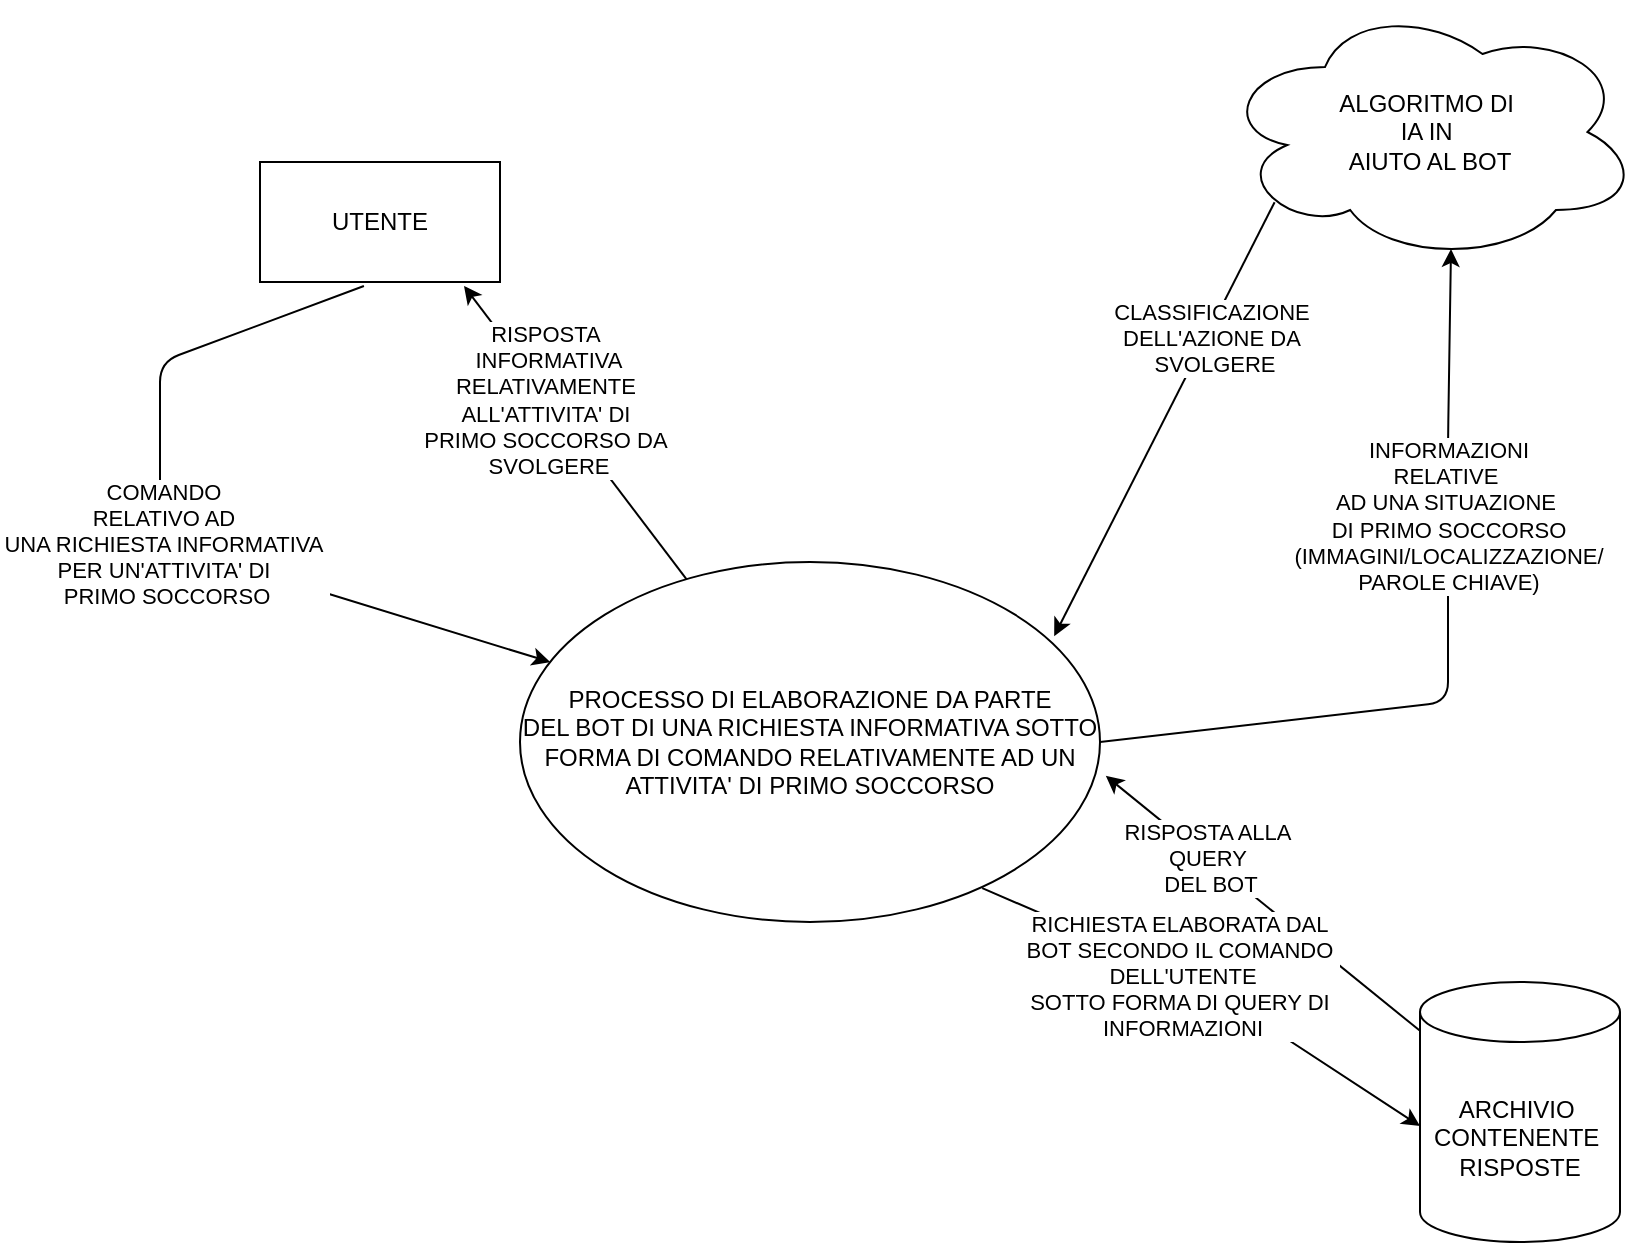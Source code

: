 <mxfile version="14.4.5" type="github">
  <diagram id="4DOZYZULpae04CoY8hZ3" name="Page-1">
    <mxGraphModel dx="1422" dy="794" grid="1" gridSize="10" guides="1" tooltips="1" connect="1" arrows="1" fold="1" page="1" pageScale="1" pageWidth="827" pageHeight="1169" math="0" shadow="0">
      <root>
        <mxCell id="0" />
        <mxCell id="1" parent="0" />
        <mxCell id="xERufU_nXvcKX3jVhLkJ-1" value="PROCESSO DI ELABORAZIONE DA PARTE &lt;br&gt;DEL BOT DI UNA RICHIESTA INFORMATIVA SOTTO FORMA DI COMANDO RELATIVAMENTE AD UN ATTIVITA&#39; DI PRIMO SOCCORSO" style="ellipse;whiteSpace=wrap;html=1;" vertex="1" parent="1">
          <mxGeometry x="260" y="420" width="290" height="180" as="geometry" />
        </mxCell>
        <mxCell id="xERufU_nXvcKX3jVhLkJ-2" value="UTENTE" style="rounded=0;whiteSpace=wrap;html=1;" vertex="1" parent="1">
          <mxGeometry x="130" y="220" width="120" height="60" as="geometry" />
        </mxCell>
        <mxCell id="xERufU_nXvcKX3jVhLkJ-3" value="" style="endArrow=classic;html=1;entryX=0.85;entryY=1.033;entryDx=0;entryDy=0;entryPerimeter=0;" edge="1" parent="1" source="xERufU_nXvcKX3jVhLkJ-1" target="xERufU_nXvcKX3jVhLkJ-2">
          <mxGeometry width="50" height="50" relative="1" as="geometry">
            <mxPoint x="390" y="320" as="sourcePoint" />
            <mxPoint x="440" y="270" as="targetPoint" />
          </mxGeometry>
        </mxCell>
        <mxCell id="xERufU_nXvcKX3jVhLkJ-10" value="RISPOSTA&amp;nbsp;&lt;br&gt;INFORMATIVA&lt;br&gt;RELATIVAMENTE&amp;nbsp;&lt;br&gt;ALL&#39;ATTIVITA&#39; DI&amp;nbsp;&lt;br&gt;PRIMO SOCCORSO DA&amp;nbsp;&lt;br&gt;SVOLGERE" style="edgeLabel;html=1;align=center;verticalAlign=middle;resizable=0;points=[];" vertex="1" connectable="0" parent="xERufU_nXvcKX3jVhLkJ-3">
          <mxGeometry x="0.222" relative="1" as="geometry">
            <mxPoint x="-1" as="offset" />
          </mxGeometry>
        </mxCell>
        <mxCell id="xERufU_nXvcKX3jVhLkJ-7" value="COMANDO&amp;nbsp;&lt;br&gt;RELATIVO AD&amp;nbsp;&lt;br&gt;UNA RICHIESTA INFORMATIVA&amp;nbsp;&lt;br&gt;PER UN&#39;ATTIVITA&#39; DI&amp;nbsp;&lt;br&gt;PRIMO SOCCORSO" style="endArrow=classic;html=1;exitX=0.433;exitY=1.033;exitDx=0;exitDy=0;exitPerimeter=0;" edge="1" parent="1" source="xERufU_nXvcKX3jVhLkJ-2" target="xERufU_nXvcKX3jVhLkJ-1">
          <mxGeometry width="50" height="50" relative="1" as="geometry">
            <mxPoint x="390" y="310" as="sourcePoint" />
            <mxPoint x="440" y="260" as="targetPoint" />
            <Array as="points">
              <mxPoint x="80" y="320" />
              <mxPoint x="80" y="360" />
              <mxPoint x="80" y="410" />
            </Array>
          </mxGeometry>
        </mxCell>
        <mxCell id="xERufU_nXvcKX3jVhLkJ-11" value="ARCHIVIO&amp;nbsp;&lt;br&gt;CONTENENTE&amp;nbsp;&lt;br&gt;RISPOSTE" style="shape=cylinder3;whiteSpace=wrap;html=1;boundedLbl=1;backgroundOutline=1;size=15;" vertex="1" parent="1">
          <mxGeometry x="710" y="630" width="100" height="130" as="geometry" />
        </mxCell>
        <mxCell id="xERufU_nXvcKX3jVhLkJ-12" value="" style="endArrow=classic;html=1;entryX=1.01;entryY=0.594;entryDx=0;entryDy=0;entryPerimeter=0;" edge="1" parent="1" source="xERufU_nXvcKX3jVhLkJ-11" target="xERufU_nXvcKX3jVhLkJ-1">
          <mxGeometry width="50" height="50" relative="1" as="geometry">
            <mxPoint x="390" y="420" as="sourcePoint" />
            <mxPoint x="440" y="370" as="targetPoint" />
          </mxGeometry>
        </mxCell>
        <mxCell id="xERufU_nXvcKX3jVhLkJ-13" value="RISPOSTA ALLA&amp;nbsp;&lt;br&gt;QUERY&amp;nbsp;&lt;br&gt;DEL BOT" style="edgeLabel;html=1;align=center;verticalAlign=middle;resizable=0;points=[];" vertex="1" connectable="0" parent="xERufU_nXvcKX3jVhLkJ-12">
          <mxGeometry x="0.356" y="-1" relative="1" as="geometry">
            <mxPoint as="offset" />
          </mxGeometry>
        </mxCell>
        <mxCell id="xERufU_nXvcKX3jVhLkJ-14" value="" style="endArrow=classic;html=1;entryX=0;entryY=0.554;entryDx=0;entryDy=0;entryPerimeter=0;exitX=0.797;exitY=0.906;exitDx=0;exitDy=0;exitPerimeter=0;" edge="1" parent="1" source="xERufU_nXvcKX3jVhLkJ-1" target="xERufU_nXvcKX3jVhLkJ-11">
          <mxGeometry width="50" height="50" relative="1" as="geometry">
            <mxPoint x="390" y="610" as="sourcePoint" />
            <mxPoint x="440" y="560" as="targetPoint" />
            <Array as="points">
              <mxPoint x="600" y="630" />
            </Array>
          </mxGeometry>
        </mxCell>
        <mxCell id="xERufU_nXvcKX3jVhLkJ-17" value="RICHIESTA ELABORATA DAL&amp;nbsp;&lt;br&gt;BOT SECONDO IL COMANDO&amp;nbsp;&lt;br&gt;DELL&#39;UTENTE&lt;br&gt;SOTTO FORMA DI QUERY DI&amp;nbsp;&lt;br&gt;INFORMAZIONI" style="edgeLabel;html=1;align=center;verticalAlign=middle;resizable=0;points=[];" vertex="1" connectable="0" parent="xERufU_nXvcKX3jVhLkJ-14">
          <mxGeometry x="-0.128" y="-1" relative="1" as="geometry">
            <mxPoint as="offset" />
          </mxGeometry>
        </mxCell>
        <mxCell id="xERufU_nXvcKX3jVhLkJ-18" value="ALGORITMO DI&amp;nbsp;&lt;br&gt;IA IN&amp;nbsp;&lt;br&gt;AIUTO AL BOT" style="ellipse;shape=cloud;whiteSpace=wrap;html=1;" vertex="1" parent="1">
          <mxGeometry x="610" y="140" width="210" height="130" as="geometry" />
        </mxCell>
        <mxCell id="xERufU_nXvcKX3jVhLkJ-19" value="" style="endArrow=classic;html=1;entryX=0.921;entryY=0.206;entryDx=0;entryDy=0;entryPerimeter=0;exitX=0.13;exitY=0.77;exitDx=0;exitDy=0;exitPerimeter=0;" edge="1" parent="1" source="xERufU_nXvcKX3jVhLkJ-18" target="xERufU_nXvcKX3jVhLkJ-1">
          <mxGeometry width="50" height="50" relative="1" as="geometry">
            <mxPoint x="390" y="580" as="sourcePoint" />
            <mxPoint x="440" y="530" as="targetPoint" />
          </mxGeometry>
        </mxCell>
        <mxCell id="xERufU_nXvcKX3jVhLkJ-20" value="CLASSIFICAZIONE&amp;nbsp;&lt;br&gt;DELL&#39;AZIONE DA&amp;nbsp;&lt;br&gt;SVOLGERE" style="edgeLabel;html=1;align=center;verticalAlign=middle;resizable=0;points=[];" vertex="1" connectable="0" parent="xERufU_nXvcKX3jVhLkJ-19">
          <mxGeometry x="-0.398" y="3" relative="1" as="geometry">
            <mxPoint y="1" as="offset" />
          </mxGeometry>
        </mxCell>
        <mxCell id="xERufU_nXvcKX3jVhLkJ-23" value="" style="endArrow=classic;html=1;entryX=0.55;entryY=0.95;entryDx=0;entryDy=0;entryPerimeter=0;exitX=1;exitY=0.5;exitDx=0;exitDy=0;" edge="1" parent="1" source="xERufU_nXvcKX3jVhLkJ-1" target="xERufU_nXvcKX3jVhLkJ-18">
          <mxGeometry width="50" height="50" relative="1" as="geometry">
            <mxPoint x="390" y="550" as="sourcePoint" />
            <mxPoint x="440" y="500" as="targetPoint" />
            <Array as="points">
              <mxPoint x="724" y="490" />
              <mxPoint x="724" y="360" />
            </Array>
          </mxGeometry>
        </mxCell>
        <mxCell id="xERufU_nXvcKX3jVhLkJ-24" value="INFORMAZIONI&lt;br&gt;RELATIVE&amp;nbsp;&lt;br&gt;AD UNA SITUAZIONE&amp;nbsp;&lt;br&gt;DI PRIMO SOCCORSO&lt;br&gt;(IMMAGINI/LOCALIZZAZIONE/&lt;br&gt;PAROLE CHIAVE)" style="edgeLabel;html=1;align=center;verticalAlign=middle;resizable=0;points=[];" vertex="1" connectable="0" parent="xERufU_nXvcKX3jVhLkJ-23">
          <mxGeometry x="0.335" relative="1" as="geometry">
            <mxPoint as="offset" />
          </mxGeometry>
        </mxCell>
      </root>
    </mxGraphModel>
  </diagram>
</mxfile>
